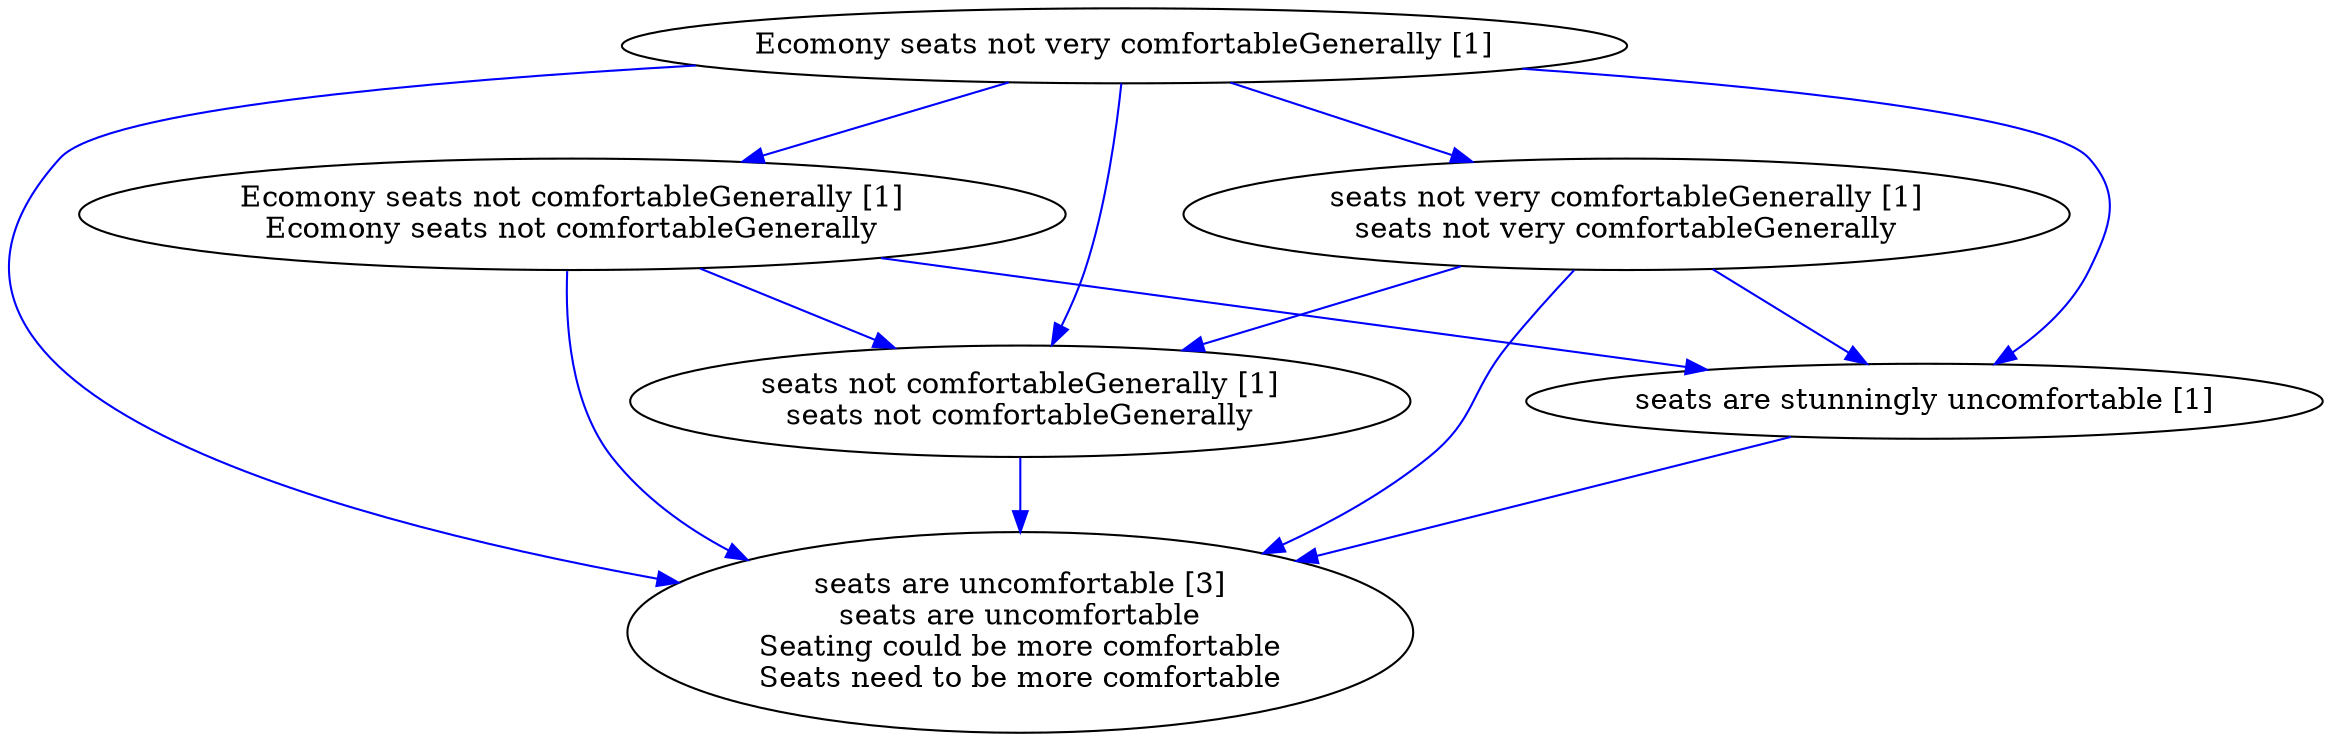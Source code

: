 digraph collapsedGraph {
"seats are uncomfortable [3]\nseats are uncomfortable\nSeating could be more comfortable\nSeats need to be more comfortable""Ecomony seats not very comfortableGenerally [1]""Ecomony seats not comfortableGenerally [1]\nEcomony seats not comfortableGenerally""seats not comfortableGenerally [1]\nseats not comfortableGenerally""seats not very comfortableGenerally [1]\nseats not very comfortableGenerally""seats are stunningly uncomfortable [1]""Ecomony seats not very comfortableGenerally [1]" -> "Ecomony seats not comfortableGenerally [1]\nEcomony seats not comfortableGenerally" [color=blue]
"Ecomony seats not comfortableGenerally [1]\nEcomony seats not comfortableGenerally" -> "seats not comfortableGenerally [1]\nseats not comfortableGenerally" [color=blue]
"Ecomony seats not very comfortableGenerally [1]" -> "seats not very comfortableGenerally [1]\nseats not very comfortableGenerally" [color=blue]
"seats not very comfortableGenerally [1]\nseats not very comfortableGenerally" -> "seats not comfortableGenerally [1]\nseats not comfortableGenerally" [color=blue]
"Ecomony seats not very comfortableGenerally [1]" -> "seats not comfortableGenerally [1]\nseats not comfortableGenerally" [color=blue]
"seats not very comfortableGenerally [1]\nseats not very comfortableGenerally" -> "seats are stunningly uncomfortable [1]" [color=blue]
"Ecomony seats not comfortableGenerally [1]\nEcomony seats not comfortableGenerally" -> "seats are stunningly uncomfortable [1]" [color=blue]
"Ecomony seats not very comfortableGenerally [1]" -> "seats are stunningly uncomfortable [1]" [color=blue]
"seats not comfortableGenerally [1]\nseats not comfortableGenerally" -> "seats are uncomfortable [3]\nseats are uncomfortable\nSeating could be more comfortable\nSeats need to be more comfortable" [color=blue]
"seats not very comfortableGenerally [1]\nseats not very comfortableGenerally" -> "seats are uncomfortable [3]\nseats are uncomfortable\nSeating could be more comfortable\nSeats need to be more comfortable" [color=blue]
"seats are stunningly uncomfortable [1]" -> "seats are uncomfortable [3]\nseats are uncomfortable\nSeating could be more comfortable\nSeats need to be more comfortable" [color=blue]
"Ecomony seats not very comfortableGenerally [1]" -> "seats are uncomfortable [3]\nseats are uncomfortable\nSeating could be more comfortable\nSeats need to be more comfortable" [color=blue]
"Ecomony seats not comfortableGenerally [1]\nEcomony seats not comfortableGenerally" -> "seats are uncomfortable [3]\nseats are uncomfortable\nSeating could be more comfortable\nSeats need to be more comfortable" [color=blue]
}
